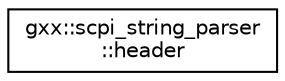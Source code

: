 digraph "Graphical Class Hierarchy"
{
  edge [fontname="Helvetica",fontsize="10",labelfontname="Helvetica",labelfontsize="10"];
  node [fontname="Helvetica",fontsize="10",shape=record];
  rankdir="LR";
  Node1 [label="gxx::scpi_string_parser\l::header",height=0.2,width=0.4,color="black", fillcolor="white", style="filled",URL="$structgxx_1_1scpi__string__parser_1_1header.html"];
}
